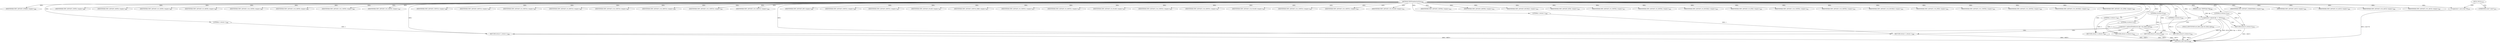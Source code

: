 digraph "TIFFFieldSetGetSize" {  
"27176" [label = <(METHOD,TIFFFieldSetGetSize)<SUB>866</SUB>> ]
"27312" [label = <(METHOD_RETURN,int)<SUB>866</SUB>> ]
"27177" [label = <(PARAM,const TIFFField *fip)<SUB>866</SUB>> ]
"27180" [label = <(&lt;operator&gt;.equals,fip == NULL)<SUB>878</SUB>> ]
"27188" [label = <(RETURN,return 0;,return 0;)<SUB>879</SUB>> ]
"27196" [label = <(IDENTIFIER,TIFF_SETGET_UNDEFINED,&lt;empty&gt;)<SUB>883</SUB>> ]
"27198" [label = <(IDENTIFIER,TIFF_SETGET_ASCII,&lt;empty&gt;)<SUB>884</SUB>> ]
"27200" [label = <(IDENTIFIER,TIFF_SETGET_C0_ASCII,&lt;empty&gt;)<SUB>885</SUB>> ]
"27202" [label = <(IDENTIFIER,TIFF_SETGET_C16_ASCII,&lt;empty&gt;)<SUB>886</SUB>> ]
"27204" [label = <(IDENTIFIER,TIFF_SETGET_C32_ASCII,&lt;empty&gt;)<SUB>887</SUB>> ]
"27206" [label = <(IDENTIFIER,TIFF_SETGET_OTHER,&lt;empty&gt;)<SUB>888</SUB>> ]
"27207" [label = <(RETURN,return 1;,return 1;)<SUB>889</SUB>> ]
"27210" [label = <(IDENTIFIER,TIFF_SETGET_UINT8,&lt;empty&gt;)<SUB>890</SUB>> ]
"27212" [label = <(IDENTIFIER,TIFF_SETGET_SINT8,&lt;empty&gt;)<SUB>891</SUB>> ]
"27214" [label = <(IDENTIFIER,TIFF_SETGET_C0_UINT8,&lt;empty&gt;)<SUB>892</SUB>> ]
"27216" [label = <(IDENTIFIER,TIFF_SETGET_C0_SINT8,&lt;empty&gt;)<SUB>893</SUB>> ]
"27218" [label = <(IDENTIFIER,TIFF_SETGET_C16_UINT8,&lt;empty&gt;)<SUB>894</SUB>> ]
"27220" [label = <(IDENTIFIER,TIFF_SETGET_C16_SINT8,&lt;empty&gt;)<SUB>895</SUB>> ]
"27222" [label = <(IDENTIFIER,TIFF_SETGET_C32_UINT8,&lt;empty&gt;)<SUB>896</SUB>> ]
"27224" [label = <(IDENTIFIER,TIFF_SETGET_C32_SINT8,&lt;empty&gt;)<SUB>897</SUB>> ]
"27225" [label = <(RETURN,return 1;,return 1;)<SUB>898</SUB>> ]
"27228" [label = <(IDENTIFIER,TIFF_SETGET_UINT16,&lt;empty&gt;)<SUB>899</SUB>> ]
"27230" [label = <(IDENTIFIER,TIFF_SETGET_SINT16,&lt;empty&gt;)<SUB>900</SUB>> ]
"27232" [label = <(IDENTIFIER,TIFF_SETGET_C0_UINT16,&lt;empty&gt;)<SUB>901</SUB>> ]
"27234" [label = <(IDENTIFIER,TIFF_SETGET_C0_SINT16,&lt;empty&gt;)<SUB>902</SUB>> ]
"27236" [label = <(IDENTIFIER,TIFF_SETGET_C16_UINT16,&lt;empty&gt;)<SUB>903</SUB>> ]
"27238" [label = <(IDENTIFIER,TIFF_SETGET_C16_SINT16,&lt;empty&gt;)<SUB>904</SUB>> ]
"27240" [label = <(IDENTIFIER,TIFF_SETGET_C32_UINT16,&lt;empty&gt;)<SUB>905</SUB>> ]
"27242" [label = <(IDENTIFIER,TIFF_SETGET_C32_SINT16,&lt;empty&gt;)<SUB>906</SUB>> ]
"27243" [label = <(RETURN,return 2;,return 2;)<SUB>907</SUB>> ]
"27246" [label = <(IDENTIFIER,TIFF_SETGET_INT,&lt;empty&gt;)<SUB>908</SUB>> ]
"27248" [label = <(IDENTIFIER,TIFF_SETGET_UINT32,&lt;empty&gt;)<SUB>909</SUB>> ]
"27250" [label = <(IDENTIFIER,TIFF_SETGET_SINT32,&lt;empty&gt;)<SUB>910</SUB>> ]
"27252" [label = <(IDENTIFIER,TIFF_SETGET_FLOAT,&lt;empty&gt;)<SUB>911</SUB>> ]
"27254" [label = <(IDENTIFIER,TIFF_SETGET_UINT16_PAIR,&lt;empty&gt;)<SUB>912</SUB>> ]
"27256" [label = <(IDENTIFIER,TIFF_SETGET_C0_UINT32,&lt;empty&gt;)<SUB>913</SUB>> ]
"27258" [label = <(IDENTIFIER,TIFF_SETGET_C0_SINT32,&lt;empty&gt;)<SUB>914</SUB>> ]
"27260" [label = <(IDENTIFIER,TIFF_SETGET_C0_FLOAT,&lt;empty&gt;)<SUB>915</SUB>> ]
"27262" [label = <(IDENTIFIER,TIFF_SETGET_C16_UINT32,&lt;empty&gt;)<SUB>916</SUB>> ]
"27264" [label = <(IDENTIFIER,TIFF_SETGET_C16_SINT32,&lt;empty&gt;)<SUB>917</SUB>> ]
"27266" [label = <(IDENTIFIER,TIFF_SETGET_C16_FLOAT,&lt;empty&gt;)<SUB>918</SUB>> ]
"27268" [label = <(IDENTIFIER,TIFF_SETGET_C32_UINT32,&lt;empty&gt;)<SUB>919</SUB>> ]
"27270" [label = <(IDENTIFIER,TIFF_SETGET_C32_SINT32,&lt;empty&gt;)<SUB>920</SUB>> ]
"27272" [label = <(IDENTIFIER,TIFF_SETGET_C32_FLOAT,&lt;empty&gt;)<SUB>921</SUB>> ]
"27273" [label = <(RETURN,return 4;,return 4;)<SUB>922</SUB>> ]
"27276" [label = <(IDENTIFIER,TIFF_SETGET_UINT64,&lt;empty&gt;)<SUB>923</SUB>> ]
"27278" [label = <(IDENTIFIER,TIFF_SETGET_SINT64,&lt;empty&gt;)<SUB>924</SUB>> ]
"27280" [label = <(IDENTIFIER,TIFF_SETGET_DOUBLE,&lt;empty&gt;)<SUB>925</SUB>> ]
"27282" [label = <(IDENTIFIER,TIFF_SETGET_IFD8,&lt;empty&gt;)<SUB>926</SUB>> ]
"27284" [label = <(IDENTIFIER,TIFF_SETGET_C0_UINT64,&lt;empty&gt;)<SUB>927</SUB>> ]
"27286" [label = <(IDENTIFIER,TIFF_SETGET_C0_SINT64,&lt;empty&gt;)<SUB>928</SUB>> ]
"27288" [label = <(IDENTIFIER,TIFF_SETGET_C0_DOUBLE,&lt;empty&gt;)<SUB>929</SUB>> ]
"27290" [label = <(IDENTIFIER,TIFF_SETGET_C0_IFD8,&lt;empty&gt;)<SUB>930</SUB>> ]
"27292" [label = <(IDENTIFIER,TIFF_SETGET_C16_UINT64,&lt;empty&gt;)<SUB>931</SUB>> ]
"27294" [label = <(IDENTIFIER,TIFF_SETGET_C16_SINT64,&lt;empty&gt;)<SUB>932</SUB>> ]
"27296" [label = <(IDENTIFIER,TIFF_SETGET_C16_DOUBLE,&lt;empty&gt;)<SUB>933</SUB>> ]
"27298" [label = <(IDENTIFIER,TIFF_SETGET_C16_IFD8,&lt;empty&gt;)<SUB>934</SUB>> ]
"27300" [label = <(IDENTIFIER,TIFF_SETGET_C32_UINT64,&lt;empty&gt;)<SUB>935</SUB>> ]
"27302" [label = <(IDENTIFIER,TIFF_SETGET_C32_SINT64,&lt;empty&gt;)<SUB>936</SUB>> ]
"27304" [label = <(IDENTIFIER,TIFF_SETGET_C32_DOUBLE,&lt;empty&gt;)<SUB>937</SUB>> ]
"27306" [label = <(IDENTIFIER,TIFF_SETGET_C32_IFD8,&lt;empty&gt;)<SUB>938</SUB>> ]
"27307" [label = <(RETURN,return 8;,return 8;)<SUB>939</SUB>> ]
"27310" [label = <(RETURN,return 0;,return 0;)<SUB>941</SUB>> ]
"27189" [label = <(LITERAL,0,return 0;)<SUB>879</SUB>> ]
"27208" [label = <(LITERAL,1,return 1;)<SUB>889</SUB>> ]
"27226" [label = <(LITERAL,1,return 1;)<SUB>898</SUB>> ]
"27244" [label = <(LITERAL,2,return 2;)<SUB>907</SUB>> ]
"27274" [label = <(LITERAL,4,return 4;)<SUB>922</SUB>> ]
"27308" [label = <(LITERAL,8,return 8;)<SUB>939</SUB>> ]
"27311" [label = <(LITERAL,0,return 0;)<SUB>941</SUB>> ]
"27184" [label = <(&lt;operator&gt;.cast,(void *)0)<SUB>878</SUB>> ]
"27191" [label = <(&lt;operator&gt;.indirectFieldAccess,fip-&gt;set_field_type)<SUB>881</SUB>> ]
"27182" [label = <(NULL,NULL)<SUB>878</SUB>> ]
"27193" [label = <(FIELD_IDENTIFIER,set_field_type,set_field_type)<SUB>881</SUB>> ]
"27185" [label = <(UNKNOWN,void *,void *)<SUB>878</SUB>> ]
  "27207" -> "27312"  [ label = "DDG: &lt;RET&gt;"] 
  "27225" -> "27312"  [ label = "DDG: &lt;RET&gt;"] 
  "27310" -> "27312"  [ label = "DDG: &lt;RET&gt;"] 
  "27243" -> "27312"  [ label = "DDG: &lt;RET&gt;"] 
  "27188" -> "27312"  [ label = "DDG: &lt;RET&gt;"] 
  "27307" -> "27312"  [ label = "DDG: &lt;RET&gt;"] 
  "27273" -> "27312"  [ label = "DDG: &lt;RET&gt;"] 
  "27180" -> "27312"  [ label = "DDG: fip"] 
  "27180" -> "27312"  [ label = "DDG: NULL"] 
  "27184" -> "27312"  [ label = "DDG: (void *)0"] 
  "27180" -> "27312"  [ label = "DDG: fip == NULL"] 
  "27176" -> "27177"  [ label = "DDG: "] 
  "27177" -> "27180"  [ label = "DDG: fip"] 
  "27176" -> "27180"  [ label = "DDG: "] 
  "27189" -> "27188"  [ label = "DDG: 0"] 
  "27176" -> "27188"  [ label = "DDG: "] 
  "27176" -> "27196"  [ label = "DDG: "] 
  "27176" -> "27198"  [ label = "DDG: "] 
  "27176" -> "27200"  [ label = "DDG: "] 
  "27176" -> "27202"  [ label = "DDG: "] 
  "27176" -> "27204"  [ label = "DDG: "] 
  "27176" -> "27206"  [ label = "DDG: "] 
  "27208" -> "27207"  [ label = "DDG: 1"] 
  "27176" -> "27207"  [ label = "DDG: "] 
  "27176" -> "27210"  [ label = "DDG: "] 
  "27176" -> "27212"  [ label = "DDG: "] 
  "27176" -> "27214"  [ label = "DDG: "] 
  "27176" -> "27216"  [ label = "DDG: "] 
  "27176" -> "27218"  [ label = "DDG: "] 
  "27176" -> "27220"  [ label = "DDG: "] 
  "27176" -> "27222"  [ label = "DDG: "] 
  "27176" -> "27224"  [ label = "DDG: "] 
  "27226" -> "27225"  [ label = "DDG: 1"] 
  "27176" -> "27225"  [ label = "DDG: "] 
  "27176" -> "27228"  [ label = "DDG: "] 
  "27176" -> "27230"  [ label = "DDG: "] 
  "27176" -> "27232"  [ label = "DDG: "] 
  "27176" -> "27234"  [ label = "DDG: "] 
  "27176" -> "27236"  [ label = "DDG: "] 
  "27176" -> "27238"  [ label = "DDG: "] 
  "27176" -> "27240"  [ label = "DDG: "] 
  "27176" -> "27242"  [ label = "DDG: "] 
  "27244" -> "27243"  [ label = "DDG: 2"] 
  "27176" -> "27243"  [ label = "DDG: "] 
  "27176" -> "27246"  [ label = "DDG: "] 
  "27176" -> "27248"  [ label = "DDG: "] 
  "27176" -> "27250"  [ label = "DDG: "] 
  "27176" -> "27252"  [ label = "DDG: "] 
  "27176" -> "27254"  [ label = "DDG: "] 
  "27176" -> "27256"  [ label = "DDG: "] 
  "27176" -> "27258"  [ label = "DDG: "] 
  "27176" -> "27260"  [ label = "DDG: "] 
  "27176" -> "27262"  [ label = "DDG: "] 
  "27176" -> "27264"  [ label = "DDG: "] 
  "27176" -> "27266"  [ label = "DDG: "] 
  "27176" -> "27268"  [ label = "DDG: "] 
  "27176" -> "27270"  [ label = "DDG: "] 
  "27176" -> "27272"  [ label = "DDG: "] 
  "27274" -> "27273"  [ label = "DDG: 4"] 
  "27176" -> "27273"  [ label = "DDG: "] 
  "27176" -> "27276"  [ label = "DDG: "] 
  "27176" -> "27278"  [ label = "DDG: "] 
  "27176" -> "27280"  [ label = "DDG: "] 
  "27176" -> "27282"  [ label = "DDG: "] 
  "27176" -> "27284"  [ label = "DDG: "] 
  "27176" -> "27286"  [ label = "DDG: "] 
  "27176" -> "27288"  [ label = "DDG: "] 
  "27176" -> "27290"  [ label = "DDG: "] 
  "27176" -> "27292"  [ label = "DDG: "] 
  "27176" -> "27294"  [ label = "DDG: "] 
  "27176" -> "27296"  [ label = "DDG: "] 
  "27176" -> "27298"  [ label = "DDG: "] 
  "27176" -> "27300"  [ label = "DDG: "] 
  "27176" -> "27302"  [ label = "DDG: "] 
  "27176" -> "27304"  [ label = "DDG: "] 
  "27176" -> "27306"  [ label = "DDG: "] 
  "27308" -> "27307"  [ label = "DDG: 8"] 
  "27176" -> "27307"  [ label = "DDG: "] 
  "27311" -> "27310"  [ label = "DDG: 0"] 
  "27176" -> "27310"  [ label = "DDG: "] 
  "27176" -> "27189"  [ label = "DDG: "] 
  "27176" -> "27208"  [ label = "DDG: "] 
  "27176" -> "27226"  [ label = "DDG: "] 
  "27176" -> "27244"  [ label = "DDG: "] 
  "27176" -> "27274"  [ label = "DDG: "] 
  "27176" -> "27308"  [ label = "DDG: "] 
  "27176" -> "27311"  [ label = "DDG: "] 
  "27176" -> "27184"  [ label = "DDG: "] 
  "27180" -> "27188"  [ label = "CDG: "] 
  "27180" -> "27193"  [ label = "CDG: "] 
  "27180" -> "27191"  [ label = "CDG: "] 
  "27191" -> "27207"  [ label = "CDG: "] 
  "27191" -> "27243"  [ label = "CDG: "] 
  "27191" -> "27310"  [ label = "CDG: "] 
  "27191" -> "27273"  [ label = "CDG: "] 
  "27191" -> "27307"  [ label = "CDG: "] 
  "27191" -> "27225"  [ label = "CDG: "] 
  "27182" -> "27185"  [ label = "CDG: "] 
  "27182" -> "27184"  [ label = "CDG: "] 
}
